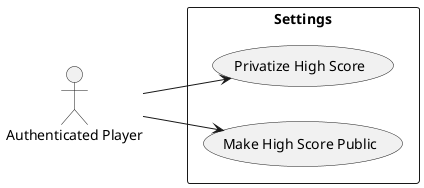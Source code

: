 @startuml use_case_settings
left to right direction
:Authenticated Player: as player

rectangle "Settings" as settings{
    usecase "Privatize High Score" as private
    usecase "Make High Score Public" as public
}

player --> private
player --> public
@enduml
